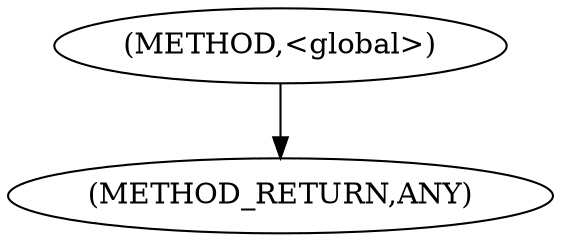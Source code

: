 digraph "&lt;global&gt;" {  
"77972" [label = <(METHOD,&lt;global&gt;)> ]
"77974" [label = <(METHOD_RETURN,ANY)> ]
  "77972" -> "77974" 
}
